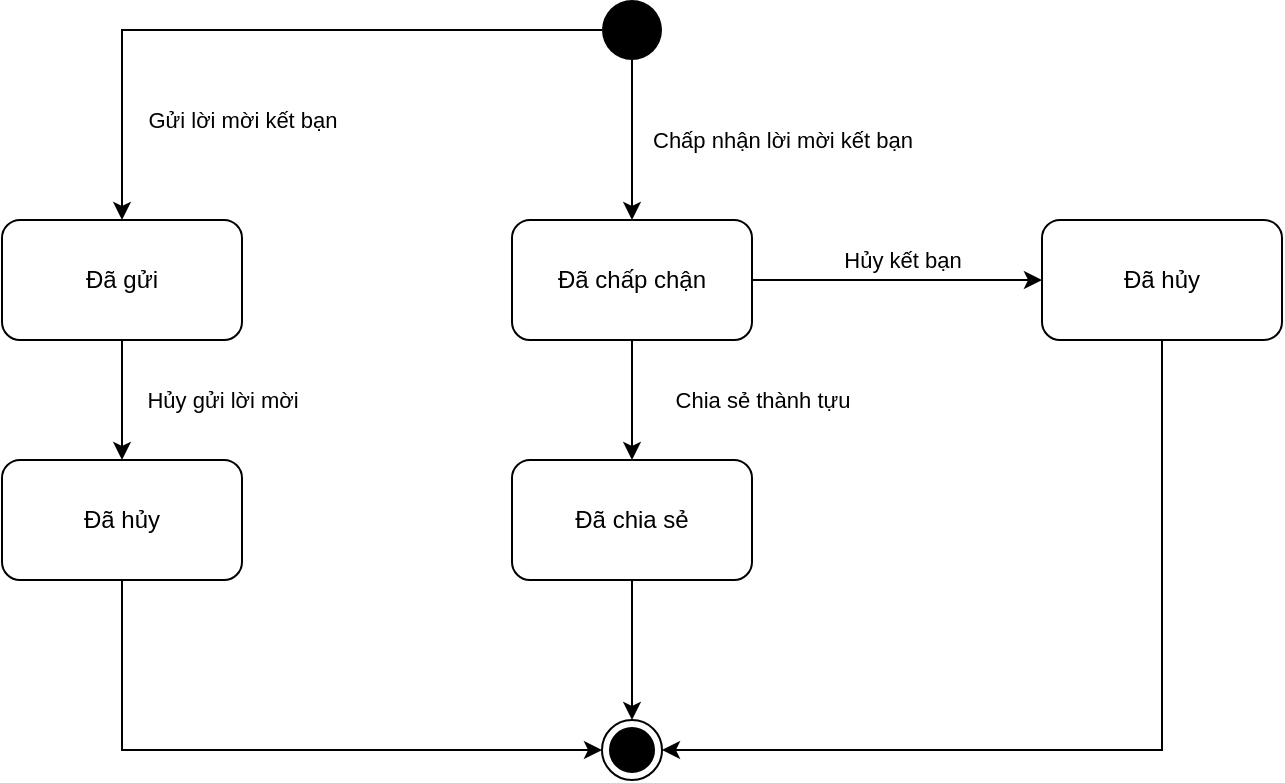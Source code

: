 <mxfile version="13.9.8" type="google"><diagram id="cu3m4lZv1ncXyYHkJQJ6" name="Page-1"><mxGraphModel dx="1108" dy="434" grid="1" gridSize="10" guides="1" tooltips="1" connect="1" arrows="1" fold="1" page="1" pageScale="1" pageWidth="850" pageHeight="1100" math="0" shadow="0"><root><mxCell id="0"/><mxCell id="1" parent="0"/><mxCell id="Ixzfr6fwG-O2ft2C6hiF-10" value="Chấp nhận lời mời kết bạn" style="edgeStyle=none;rounded=0;orthogonalLoop=1;jettySize=auto;html=1;" edge="1" parent="1" source="Ixzfr6fwG-O2ft2C6hiF-8" target="Ixzfr6fwG-O2ft2C6hiF-9"><mxGeometry y="75" relative="1" as="geometry"><mxPoint as="offset"/></mxGeometry></mxCell><mxCell id="Ixzfr6fwG-O2ft2C6hiF-14" value="Gửi lời mời kết bạn" style="edgeStyle=orthogonalEdgeStyle;rounded=0;orthogonalLoop=1;jettySize=auto;html=1;" edge="1" parent="1" source="Ixzfr6fwG-O2ft2C6hiF-8" target="Ixzfr6fwG-O2ft2C6hiF-11"><mxGeometry x="0.075" y="45" relative="1" as="geometry"><mxPoint as="offset"/></mxGeometry></mxCell><mxCell id="Ixzfr6fwG-O2ft2C6hiF-8" value="" style="ellipse;fillColor=#000000;strokeColor=none;" vertex="1" parent="1"><mxGeometry x="380" y="50" width="30" height="30" as="geometry"/></mxCell><mxCell id="Ixzfr6fwG-O2ft2C6hiF-16" value="Hủy kết bạn" style="edgeStyle=orthogonalEdgeStyle;rounded=0;orthogonalLoop=1;jettySize=auto;html=1;" edge="1" parent="1" source="Ixzfr6fwG-O2ft2C6hiF-9" target="Ixzfr6fwG-O2ft2C6hiF-12"><mxGeometry x="0.035" y="10" relative="1" as="geometry"><mxPoint as="offset"/></mxGeometry></mxCell><mxCell id="Ixzfr6fwG-O2ft2C6hiF-18" value="Chia sẻ thành tựu" style="edgeStyle=orthogonalEdgeStyle;rounded=0;orthogonalLoop=1;jettySize=auto;html=1;exitX=0.5;exitY=1;exitDx=0;exitDy=0;" edge="1" parent="1" source="Ixzfr6fwG-O2ft2C6hiF-9" target="Ixzfr6fwG-O2ft2C6hiF-17"><mxGeometry y="65" relative="1" as="geometry"><mxPoint as="offset"/></mxGeometry></mxCell><mxCell id="Ixzfr6fwG-O2ft2C6hiF-9" value="Đã chấp chận" style="rounded=1;whiteSpace=wrap;html=1;" vertex="1" parent="1"><mxGeometry x="335" y="160" width="120" height="60" as="geometry"/></mxCell><mxCell id="Ixzfr6fwG-O2ft2C6hiF-21" value="Hủy gửi lời mời" style="edgeStyle=orthogonalEdgeStyle;rounded=0;orthogonalLoop=1;jettySize=auto;html=1;exitX=0.5;exitY=1;exitDx=0;exitDy=0;" edge="1" parent="1" source="Ixzfr6fwG-O2ft2C6hiF-11" target="Ixzfr6fwG-O2ft2C6hiF-20"><mxGeometry y="50" relative="1" as="geometry"><mxPoint as="offset"/></mxGeometry></mxCell><mxCell id="Ixzfr6fwG-O2ft2C6hiF-11" value="Đã gửi" style="rounded=1;whiteSpace=wrap;html=1;" vertex="1" parent="1"><mxGeometry x="80" y="160" width="120" height="60" as="geometry"/></mxCell><mxCell id="Ixzfr6fwG-O2ft2C6hiF-24" style="edgeStyle=orthogonalEdgeStyle;rounded=0;orthogonalLoop=1;jettySize=auto;html=1;entryX=1;entryY=0.5;entryDx=0;entryDy=0;" edge="1" parent="1" source="Ixzfr6fwG-O2ft2C6hiF-12" target="Ixzfr6fwG-O2ft2C6hiF-22"><mxGeometry relative="1" as="geometry"><Array as="points"><mxPoint x="660" y="425"/></Array></mxGeometry></mxCell><mxCell id="Ixzfr6fwG-O2ft2C6hiF-12" value="Đã hủy" style="rounded=1;whiteSpace=wrap;html=1;" vertex="1" parent="1"><mxGeometry x="600" y="160" width="120" height="60" as="geometry"/></mxCell><mxCell id="Ixzfr6fwG-O2ft2C6hiF-25" style="edgeStyle=orthogonalEdgeStyle;rounded=0;orthogonalLoop=1;jettySize=auto;html=1;exitX=0.5;exitY=1;exitDx=0;exitDy=0;entryX=0.5;entryY=0;entryDx=0;entryDy=0;" edge="1" parent="1" source="Ixzfr6fwG-O2ft2C6hiF-17" target="Ixzfr6fwG-O2ft2C6hiF-22"><mxGeometry relative="1" as="geometry"/></mxCell><mxCell id="Ixzfr6fwG-O2ft2C6hiF-17" value="Đã chia sẻ" style="rounded=1;whiteSpace=wrap;html=1;" vertex="1" parent="1"><mxGeometry x="335" y="280" width="120" height="60" as="geometry"/></mxCell><mxCell id="Ixzfr6fwG-O2ft2C6hiF-23" style="edgeStyle=orthogonalEdgeStyle;rounded=0;orthogonalLoop=1;jettySize=auto;html=1;entryX=0;entryY=0.5;entryDx=0;entryDy=0;" edge="1" parent="1" source="Ixzfr6fwG-O2ft2C6hiF-20" target="Ixzfr6fwG-O2ft2C6hiF-22"><mxGeometry relative="1" as="geometry"><Array as="points"><mxPoint x="140" y="425"/></Array></mxGeometry></mxCell><mxCell id="Ixzfr6fwG-O2ft2C6hiF-20" value="Đã hủy" style="rounded=1;whiteSpace=wrap;html=1;" vertex="1" parent="1"><mxGeometry x="80" y="280" width="120" height="60" as="geometry"/></mxCell><mxCell id="Ixzfr6fwG-O2ft2C6hiF-22" value="" style="ellipse;html=1;shape=endState;fillColor=#000000;strokeColor=#000000;" vertex="1" parent="1"><mxGeometry x="380" y="410" width="30" height="30" as="geometry"/></mxCell></root></mxGraphModel></diagram></mxfile>